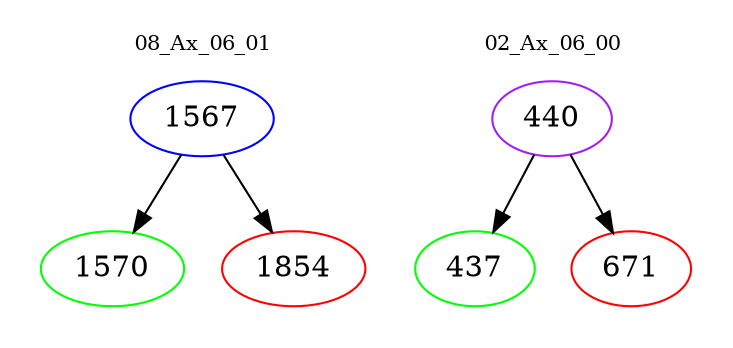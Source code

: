 digraph{
subgraph cluster_0 {
color = white
label = "08_Ax_06_01";
fontsize=10;
T0_1567 [label="1567", color="blue"]
T0_1567 -> T0_1570 [color="black"]
T0_1570 [label="1570", color="green"]
T0_1567 -> T0_1854 [color="black"]
T0_1854 [label="1854", color="red"]
}
subgraph cluster_1 {
color = white
label = "02_Ax_06_00";
fontsize=10;
T1_440 [label="440", color="purple"]
T1_440 -> T1_437 [color="black"]
T1_437 [label="437", color="green"]
T1_440 -> T1_671 [color="black"]
T1_671 [label="671", color="red"]
}
}
